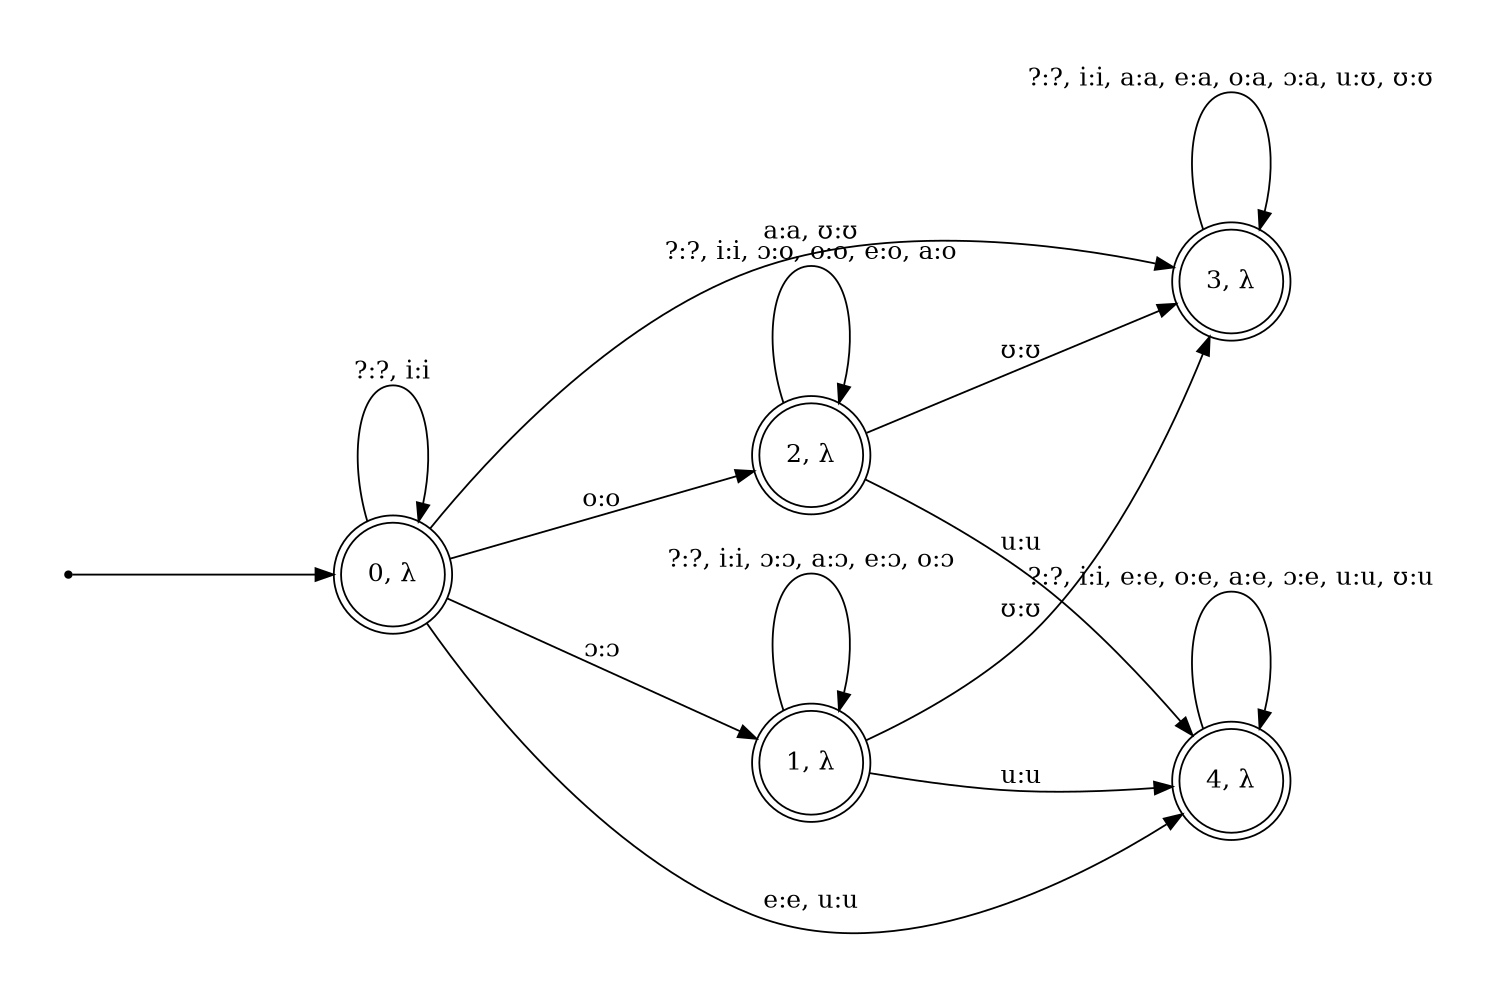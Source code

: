 digraph fst {
	graph [pad="0.5", nodesep="1", ranksep="2"];
	rankdir=LR;
	size="10,10";
	node [shape = point]; start;
	node [shape = doublecircle];
		"0, λ";
		"1, λ";
		"2, λ";
		"3, λ";
		"4, λ";

	"0, λ" ->	"0, λ" [ label = "?:?, i:i" ];
	"0, λ" ->	"1, λ" [ label = "ɔ:ɔ" ];
	"0, λ" ->	"2, λ" [ label = "o:o" ];
	"0, λ" ->	"3, λ" [ label = "a:a, ʊ:ʊ" ];
	"0, λ" ->	"4, λ" [ label = "e:e, u:u" ];
	"1, λ" ->	"1, λ" [ label = "?:?, i:i, ɔ:ɔ, a:ɔ, e:ɔ, o:ɔ" ];
	"1, λ" ->	"3, λ" [ label = "ʊ:ʊ" ];
	"1, λ" ->	"4, λ" [ label = "u:u" ];
	"2, λ" ->	"2, λ" [ label = "?:?, i:i, ɔ:o, o:o, e:o, a:o" ];
	"2, λ" ->	"3, λ" [ label = "ʊ:ʊ" ];
	"2, λ" ->	"4, λ" [ label = "u:u" ];
	"3, λ" ->	"3, λ" [ label = "?:?, i:i, a:a, e:a, o:a, ɔ:a, u:ʊ, ʊ:ʊ" ];
	"4, λ" ->	"4, λ" [ label = "?:?, i:i, e:e, o:e, a:e, ɔ:e, u:u, ʊ:u" ];
	start -> "0, λ";
}